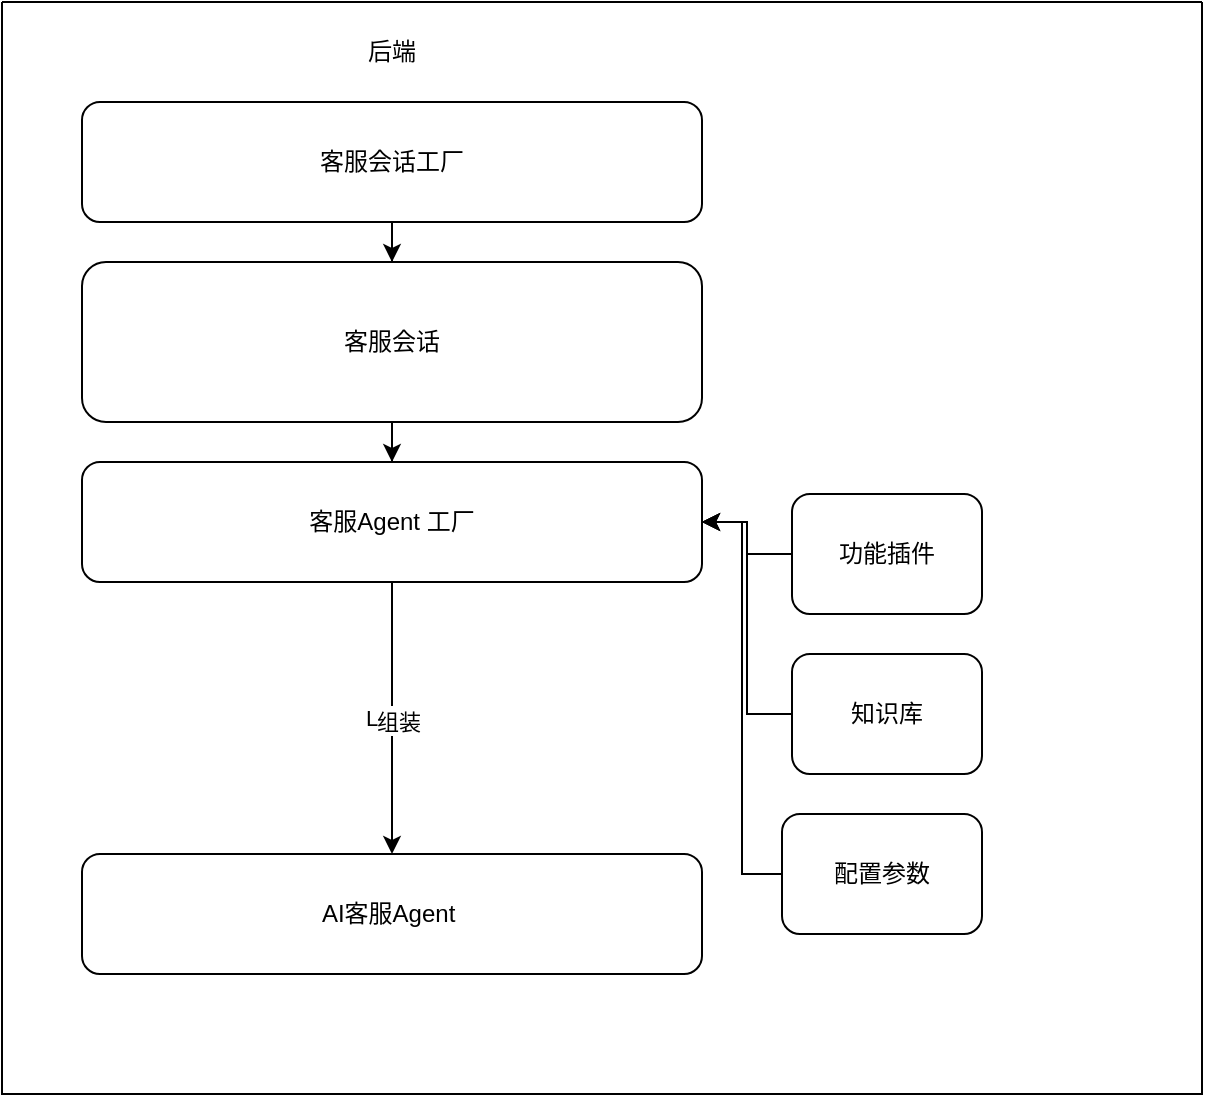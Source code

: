<mxfile version="24.6.1" type="github">
  <diagram name="第 1 页" id="6oX3LIHrZtGRjwuFJZbe">
    <mxGraphModel dx="908" dy="674" grid="1" gridSize="10" guides="1" tooltips="1" connect="1" arrows="1" fold="1" page="1" pageScale="1" pageWidth="827" pageHeight="1169" math="0" shadow="0">
      <root>
        <mxCell id="0" />
        <mxCell id="1" parent="0" />
        <mxCell id="iKyLF_9llxhBo8YJS9ue-11" value="" style="swimlane;startSize=0;" vertex="1" parent="1">
          <mxGeometry x="100" y="44" width="600" height="546" as="geometry" />
        </mxCell>
        <mxCell id="iKyLF_9llxhBo8YJS9ue-9" value="AI客服Agent&amp;nbsp;" style="rounded=1;whiteSpace=wrap;html=1;" vertex="1" parent="iKyLF_9llxhBo8YJS9ue-11">
          <mxGeometry x="40" y="426" width="310" height="60" as="geometry" />
        </mxCell>
        <mxCell id="iKyLF_9llxhBo8YJS9ue-29" style="edgeStyle=orthogonalEdgeStyle;rounded=0;orthogonalLoop=1;jettySize=auto;html=1;entryX=1;entryY=0.5;entryDx=0;entryDy=0;" edge="1" parent="iKyLF_9llxhBo8YJS9ue-11" source="iKyLF_9llxhBo8YJS9ue-8" target="iKyLF_9llxhBo8YJS9ue-16">
          <mxGeometry relative="1" as="geometry">
            <mxPoint x="360" y="266" as="targetPoint" />
          </mxGeometry>
        </mxCell>
        <mxCell id="iKyLF_9llxhBo8YJS9ue-8" value="知识库" style="rounded=1;whiteSpace=wrap;html=1;" vertex="1" parent="iKyLF_9llxhBo8YJS9ue-11">
          <mxGeometry x="395" y="326" width="95" height="60" as="geometry" />
        </mxCell>
        <mxCell id="iKyLF_9llxhBo8YJS9ue-30" style="edgeStyle=orthogonalEdgeStyle;rounded=0;orthogonalLoop=1;jettySize=auto;html=1;entryX=1;entryY=0.5;entryDx=0;entryDy=0;" edge="1" parent="iKyLF_9llxhBo8YJS9ue-11" source="iKyLF_9llxhBo8YJS9ue-5" target="iKyLF_9llxhBo8YJS9ue-16">
          <mxGeometry relative="1" as="geometry">
            <mxPoint x="360" y="276" as="targetPoint" />
          </mxGeometry>
        </mxCell>
        <mxCell id="iKyLF_9llxhBo8YJS9ue-5" value="配置参数" style="rounded=1;whiteSpace=wrap;html=1;" vertex="1" parent="iKyLF_9llxhBo8YJS9ue-11">
          <mxGeometry x="390" y="406" width="100" height="60" as="geometry" />
        </mxCell>
        <mxCell id="iKyLF_9llxhBo8YJS9ue-32" style="edgeStyle=orthogonalEdgeStyle;rounded=0;orthogonalLoop=1;jettySize=auto;html=1;entryX=1;entryY=0.5;entryDx=0;entryDy=0;" edge="1" parent="iKyLF_9llxhBo8YJS9ue-11" source="iKyLF_9llxhBo8YJS9ue-12" target="iKyLF_9llxhBo8YJS9ue-16">
          <mxGeometry relative="1" as="geometry" />
        </mxCell>
        <mxCell id="iKyLF_9llxhBo8YJS9ue-12" value="功能插件" style="rounded=1;whiteSpace=wrap;html=1;" vertex="1" parent="iKyLF_9llxhBo8YJS9ue-11">
          <mxGeometry x="395" y="246" width="95" height="60" as="geometry" />
        </mxCell>
        <mxCell id="iKyLF_9llxhBo8YJS9ue-20" style="edgeStyle=orthogonalEdgeStyle;rounded=0;orthogonalLoop=1;jettySize=auto;html=1;" edge="1" parent="iKyLF_9llxhBo8YJS9ue-11" source="iKyLF_9llxhBo8YJS9ue-4" target="iKyLF_9llxhBo8YJS9ue-15">
          <mxGeometry relative="1" as="geometry" />
        </mxCell>
        <mxCell id="iKyLF_9llxhBo8YJS9ue-4" value="客服会话工厂" style="rounded=1;whiteSpace=wrap;html=1;" vertex="1" parent="iKyLF_9llxhBo8YJS9ue-11">
          <mxGeometry x="40" y="50" width="310" height="60" as="geometry" />
        </mxCell>
        <mxCell id="iKyLF_9llxhBo8YJS9ue-14" value="后端" style="text;html=1;align=center;verticalAlign=middle;whiteSpace=wrap;rounded=0;" vertex="1" parent="iKyLF_9llxhBo8YJS9ue-11">
          <mxGeometry x="165" y="10" width="60" height="30" as="geometry" />
        </mxCell>
        <mxCell id="iKyLF_9llxhBo8YJS9ue-21" style="edgeStyle=orthogonalEdgeStyle;rounded=0;orthogonalLoop=1;jettySize=auto;html=1;entryX=0.5;entryY=0;entryDx=0;entryDy=0;" edge="1" parent="iKyLF_9llxhBo8YJS9ue-11" source="iKyLF_9llxhBo8YJS9ue-15" target="iKyLF_9llxhBo8YJS9ue-16">
          <mxGeometry relative="1" as="geometry" />
        </mxCell>
        <mxCell id="iKyLF_9llxhBo8YJS9ue-15" value="客服会话" style="rounded=1;whiteSpace=wrap;html=1;" vertex="1" parent="iKyLF_9llxhBo8YJS9ue-11">
          <mxGeometry x="40" y="130" width="310" height="80" as="geometry" />
        </mxCell>
        <mxCell id="iKyLF_9llxhBo8YJS9ue-16" value="客服Agent 工厂" style="rounded=1;whiteSpace=wrap;html=1;" vertex="1" parent="iKyLF_9llxhBo8YJS9ue-11">
          <mxGeometry x="40" y="230" width="310" height="60" as="geometry" />
        </mxCell>
        <mxCell id="iKyLF_9llxhBo8YJS9ue-24" value="" style="endArrow=classic;html=1;rounded=0;exitX=0.5;exitY=1;exitDx=0;exitDy=0;entryX=0.5;entryY=0;entryDx=0;entryDy=0;" edge="1" parent="iKyLF_9llxhBo8YJS9ue-11" source="iKyLF_9llxhBo8YJS9ue-16" target="iKyLF_9llxhBo8YJS9ue-9">
          <mxGeometry relative="1" as="geometry">
            <mxPoint x="200" y="316" as="sourcePoint" />
            <mxPoint x="300" y="316" as="targetPoint" />
          </mxGeometry>
        </mxCell>
        <mxCell id="iKyLF_9llxhBo8YJS9ue-25" value="Label" style="edgeLabel;resizable=0;html=1;;align=center;verticalAlign=middle;" connectable="0" vertex="1" parent="iKyLF_9llxhBo8YJS9ue-24">
          <mxGeometry relative="1" as="geometry" />
        </mxCell>
        <mxCell id="iKyLF_9llxhBo8YJS9ue-26" value="组装" style="edgeLabel;html=1;align=center;verticalAlign=middle;resizable=0;points=[];" vertex="1" connectable="0" parent="iKyLF_9llxhBo8YJS9ue-24">
          <mxGeometry x="0.028" y="3" relative="1" as="geometry">
            <mxPoint as="offset" />
          </mxGeometry>
        </mxCell>
      </root>
    </mxGraphModel>
  </diagram>
</mxfile>
